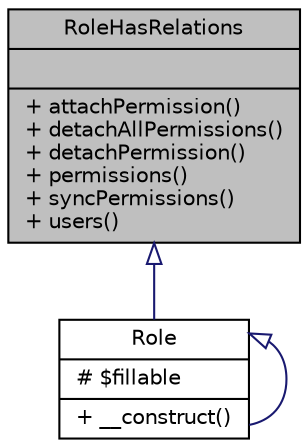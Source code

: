 digraph "RoleHasRelations"
{
 // LATEX_PDF_SIZE
  bgcolor="transparent";
  edge [fontname="Helvetica",fontsize="10",labelfontname="Helvetica",labelfontsize="10"];
  node [fontname="Helvetica",fontsize="10",shape=record];
  Node1 [label="{RoleHasRelations\n||+ attachPermission()\l+ detachAllPermissions()\l+ detachPermission()\l+ permissions()\l+ syncPermissions()\l+ users()\l}",height=0.2,width=0.4,color="black", fillcolor="grey75", style="filled", fontcolor="black",tooltip="Interface para la gestión de roles y sus relaciones."];
  Node1 -> Node2 [dir="back",color="midnightblue",fontsize="10",style="solid",arrowtail="onormal",fontname="Helvetica"];
  Node2 [label="{Role\n|# $fillable\l|+ __construct()\l}",height=0.2,width=0.4,color="black",URL="$d3/d23/classApp_1_1Roles_1_1Models_1_1Role.html",tooltip="Modelo para la gestión de roles."];
  Node2 -> Node2 [dir="back",color="midnightblue",fontsize="10",style="solid",arrowtail="onormal",fontname="Helvetica"];
}
